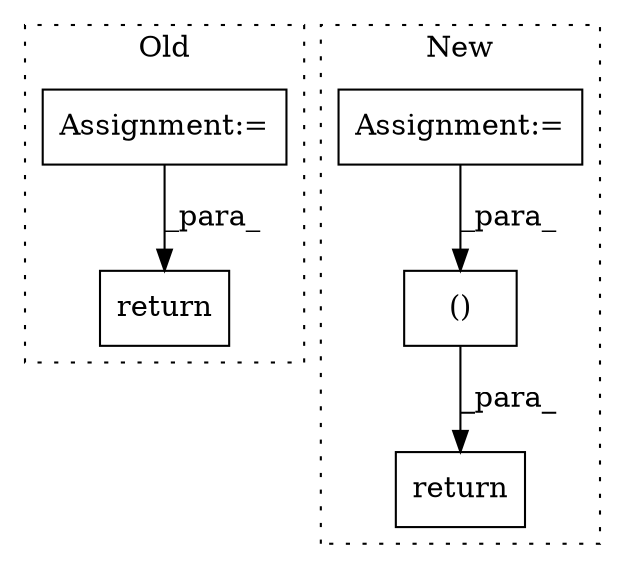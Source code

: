 digraph G {
subgraph cluster0 {
1 [label="return" a="41" s="811" l="7" shape="box"];
4 [label="Assignment:=" a="7" s="643" l="1" shape="box"];
label = "Old";
style="dotted";
}
subgraph cluster1 {
2 [label="()" a="106" s="774" l="28" shape="box"];
3 [label="return" a="41" s="762" l="12" shape="box"];
5 [label="Assignment:=" a="7" s="641" l="6" shape="box"];
label = "New";
style="dotted";
}
2 -> 3 [label="_para_"];
4 -> 1 [label="_para_"];
5 -> 2 [label="_para_"];
}